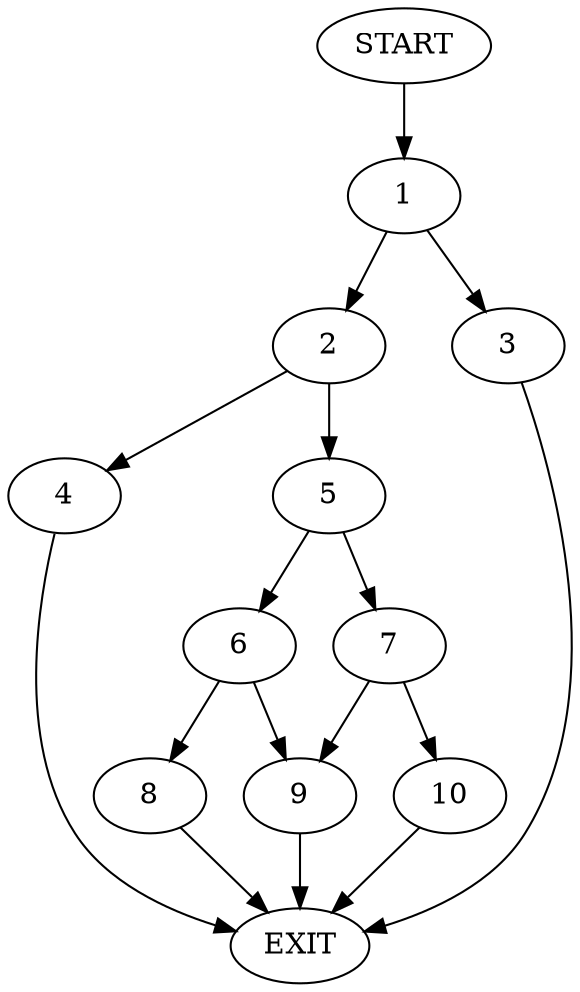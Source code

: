 digraph {
0 [label="START"]
11 [label="EXIT"]
0 -> 1
1 -> 2
1 -> 3
2 -> 4
2 -> 5
3 -> 11
5 -> 6
5 -> 7
4 -> 11
6 -> 8
6 -> 9
7 -> 9
7 -> 10
9 -> 11
10 -> 11
8 -> 11
}
